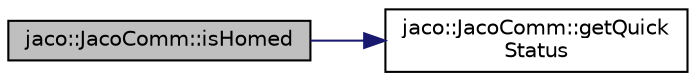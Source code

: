 digraph "jaco::JacoComm::isHomed"
{
  edge [fontname="Helvetica",fontsize="10",labelfontname="Helvetica",labelfontsize="10"];
  node [fontname="Helvetica",fontsize="10",shape=record];
  rankdir="LR";
  Node1 [label="jaco::JacoComm::isHomed",height=0.2,width=0.4,color="black", fillcolor="grey75", style="filled", fontcolor="black"];
  Node1 -> Node2 [color="midnightblue",fontsize="10",style="solid"];
  Node2 [label="jaco::JacoComm::getQuick\lStatus",height=0.2,width=0.4,color="black", fillcolor="white", style="filled",URL="$classjaco_1_1_jaco_comm.html#a29384597e710d4cbb4e1f2ae6b7d7e50",tooltip="API call to obtain the current \"quick status\". "];
}
